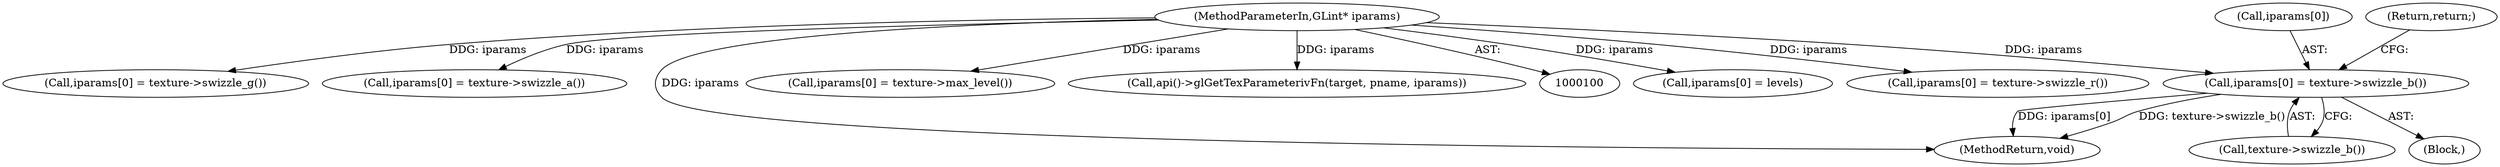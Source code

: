 digraph "0_Chrome_385508dc888ef15d272cdd2705b17996abc519d6@array" {
"1000268" [label="(Call,iparams[0] = texture->swizzle_b())"];
"1000104" [label="(MethodParameterIn,GLint* iparams)"];
"1000161" [label="(Call,iparams[0] = levels)"];
"1000269" [label="(Call,iparams[0])"];
"1000230" [label="(Call,iparams[0] = texture->swizzle_r())"];
"1000249" [label="(Call,iparams[0] = texture->swizzle_g())"];
"1000287" [label="(Call,iparams[0] = texture->swizzle_a())"];
"1000272" [label="(Call,texture->swizzle_b())"];
"1000308" [label="(MethodReturn,void)"];
"1000104" [label="(MethodParameterIn,GLint* iparams)"];
"1000268" [label="(Call,iparams[0] = texture->swizzle_b())"];
"1000210" [label="(Call,iparams[0] = texture->max_level())"];
"1000304" [label="(Call,api()->glGetTexParameterivFn(target, pname, iparams))"];
"1000273" [label="(Return,return;)"];
"1000267" [label="(Block,)"];
"1000268" -> "1000267"  [label="AST: "];
"1000268" -> "1000272"  [label="CFG: "];
"1000269" -> "1000268"  [label="AST: "];
"1000272" -> "1000268"  [label="AST: "];
"1000273" -> "1000268"  [label="CFG: "];
"1000268" -> "1000308"  [label="DDG: iparams[0]"];
"1000268" -> "1000308"  [label="DDG: texture->swizzle_b()"];
"1000104" -> "1000268"  [label="DDG: iparams"];
"1000104" -> "1000100"  [label="AST: "];
"1000104" -> "1000308"  [label="DDG: iparams"];
"1000104" -> "1000161"  [label="DDG: iparams"];
"1000104" -> "1000210"  [label="DDG: iparams"];
"1000104" -> "1000230"  [label="DDG: iparams"];
"1000104" -> "1000249"  [label="DDG: iparams"];
"1000104" -> "1000287"  [label="DDG: iparams"];
"1000104" -> "1000304"  [label="DDG: iparams"];
}
